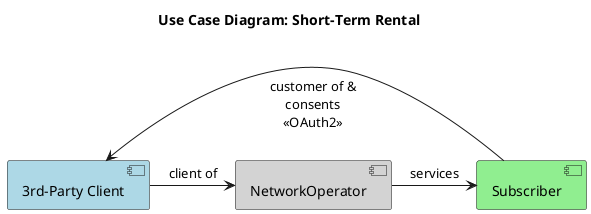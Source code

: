 @startuml
title Use Case Diagram: Short-Term Rental

[3rd-Party Client] #LightBlue
[NetworkOperator] #LightGray
[Subscriber] #LightGreen
[3rd-Party Client] -> [NetworkOperator]: \nclient of
[NetworkOperator] -> [Subscriber]: services
[Subscriber] -> [3rd-Party Client] : \ncustomer of &\nconsents\n<<OAuth2>>

@enduml

@startuml

object RequiredScopes {
  <#LightBlue,#black>|= Scope |= Notes |
  <#MistyRose>| cpe-management-service-sites-read | No |
  <#MistyRose>| cpe-management-service-sites-location-read | No |
  <#MistyRose>| cpe-management-devices-read | No |
  <#MistyRose>| cpe-management-devices-hardware-address-read | No |
  <#MistyRose>| cpe-management-devices-write | No |
  <#Lavender>| cpe-management-isolated-networks-read | Inherited |
  <#LightGreen>| cpe-management-isolated-networks-write | Client manages "only-own" isolated networks in default device mode |
  <#MistyRose>| cpe-management-isolated-networks-primary-read | No |
  <#MistyRose>| cpe-management-isolated-networks-primary-write | No |
  <#MistyRose>| cpe-management-isolated-networks-auxiliary-read | No |
  <#MistyRose>| cpe-management-isolated-networks-auxiliary-write | No |
  <#MistyRose>| cpe-management-reboot-requests-read | No |
  <#MistyRose>| cpe-management-reboot-requests-write | No |
}

object AccessRights {
  <#LightBlue,#black>|= Route |= Notes |
  <#MistyRose>| GET /service-sites | No |
  <#MistyRose>| GET /service-sites/{sideId} | No |
  <#MistyRose>| GET /service-sites/{siteId}/devices | No |
  <#MistyRose>| GET /service-sites/{siteId}/isolated-networks | No |
  <#MistyRose>| GET /service-sites/{siteId}/devices | No |
  <#MistyRose>| GET /devices | No |
  <#MistyRose>| GET /devices/{deviceId} | No |
  <#MistyRose>| GET /devices/{deviceId}/isolated-networks | No |
  <#MistyRose>| PATCH /devices/{deviceId}/isolated-networks | No |
  <#LightYellow>| GET /isolated-networks | only-own; default device |
  <#LightYellow>| POST /isolated-networks | only-own; default device |
  <#LightYellow>| GET /isolated-networks/{netId} | only-own; default device |
  <#LightYellow>| PATCH /isolated-networks/{netId} | only-own; default device |
  <#LightYellow>| DELETE /isolated-networks/{netId} | only-own; default device |
  <#MistyRose>| GET /isolated-networks/{netId}/devices | No |
  <#MistyRose>| PATCH /isolated-networks/{netId}/devices | No |
  <#MistyRose>| GET /reboot-requests | No |
  <#MistyRose>| POST /reboot-requests | No |
  <#MistyRose>| GET /reboot-requests{rebootId} | No |
  <#MistyRose>| PATCH /reboot-requests{rebootId} | No |
  <#MistyRose>| DELETE /reboot-requests{rebootId} | No |
}
@enduml
